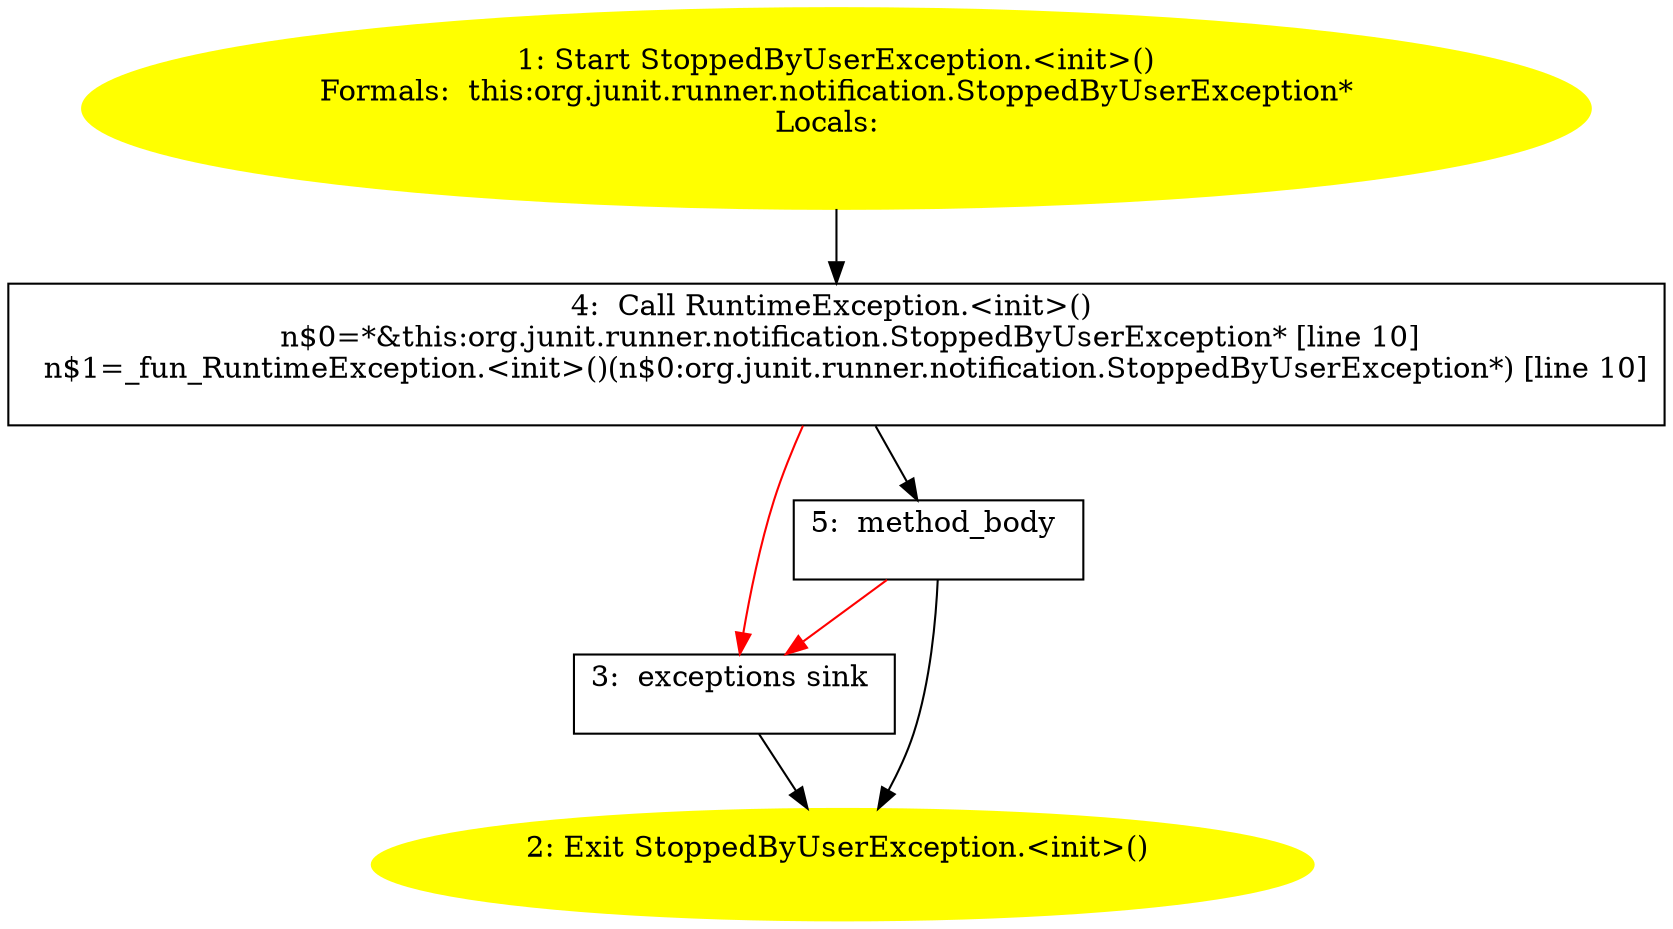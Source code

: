 /* @generated */
digraph cfg {
"org.junit.runner.notification.StoppedByUserException.<init>().23d780d744e8e5cb090bf2bf3b059781_1" [label="1: Start StoppedByUserException.<init>()\nFormals:  this:org.junit.runner.notification.StoppedByUserException*\nLocals:  \n  " color=yellow style=filled]
	

	 "org.junit.runner.notification.StoppedByUserException.<init>().23d780d744e8e5cb090bf2bf3b059781_1" -> "org.junit.runner.notification.StoppedByUserException.<init>().23d780d744e8e5cb090bf2bf3b059781_4" ;
"org.junit.runner.notification.StoppedByUserException.<init>().23d780d744e8e5cb090bf2bf3b059781_2" [label="2: Exit StoppedByUserException.<init>() \n  " color=yellow style=filled]
	

"org.junit.runner.notification.StoppedByUserException.<init>().23d780d744e8e5cb090bf2bf3b059781_3" [label="3:  exceptions sink \n  " shape="box"]
	

	 "org.junit.runner.notification.StoppedByUserException.<init>().23d780d744e8e5cb090bf2bf3b059781_3" -> "org.junit.runner.notification.StoppedByUserException.<init>().23d780d744e8e5cb090bf2bf3b059781_2" ;
"org.junit.runner.notification.StoppedByUserException.<init>().23d780d744e8e5cb090bf2bf3b059781_4" [label="4:  Call RuntimeException.<init>() \n   n$0=*&this:org.junit.runner.notification.StoppedByUserException* [line 10]\n  n$1=_fun_RuntimeException.<init>()(n$0:org.junit.runner.notification.StoppedByUserException*) [line 10]\n " shape="box"]
	

	 "org.junit.runner.notification.StoppedByUserException.<init>().23d780d744e8e5cb090bf2bf3b059781_4" -> "org.junit.runner.notification.StoppedByUserException.<init>().23d780d744e8e5cb090bf2bf3b059781_5" ;
	 "org.junit.runner.notification.StoppedByUserException.<init>().23d780d744e8e5cb090bf2bf3b059781_4" -> "org.junit.runner.notification.StoppedByUserException.<init>().23d780d744e8e5cb090bf2bf3b059781_3" [color="red" ];
"org.junit.runner.notification.StoppedByUserException.<init>().23d780d744e8e5cb090bf2bf3b059781_5" [label="5:  method_body \n  " shape="box"]
	

	 "org.junit.runner.notification.StoppedByUserException.<init>().23d780d744e8e5cb090bf2bf3b059781_5" -> "org.junit.runner.notification.StoppedByUserException.<init>().23d780d744e8e5cb090bf2bf3b059781_2" ;
	 "org.junit.runner.notification.StoppedByUserException.<init>().23d780d744e8e5cb090bf2bf3b059781_5" -> "org.junit.runner.notification.StoppedByUserException.<init>().23d780d744e8e5cb090bf2bf3b059781_3" [color="red" ];
}
